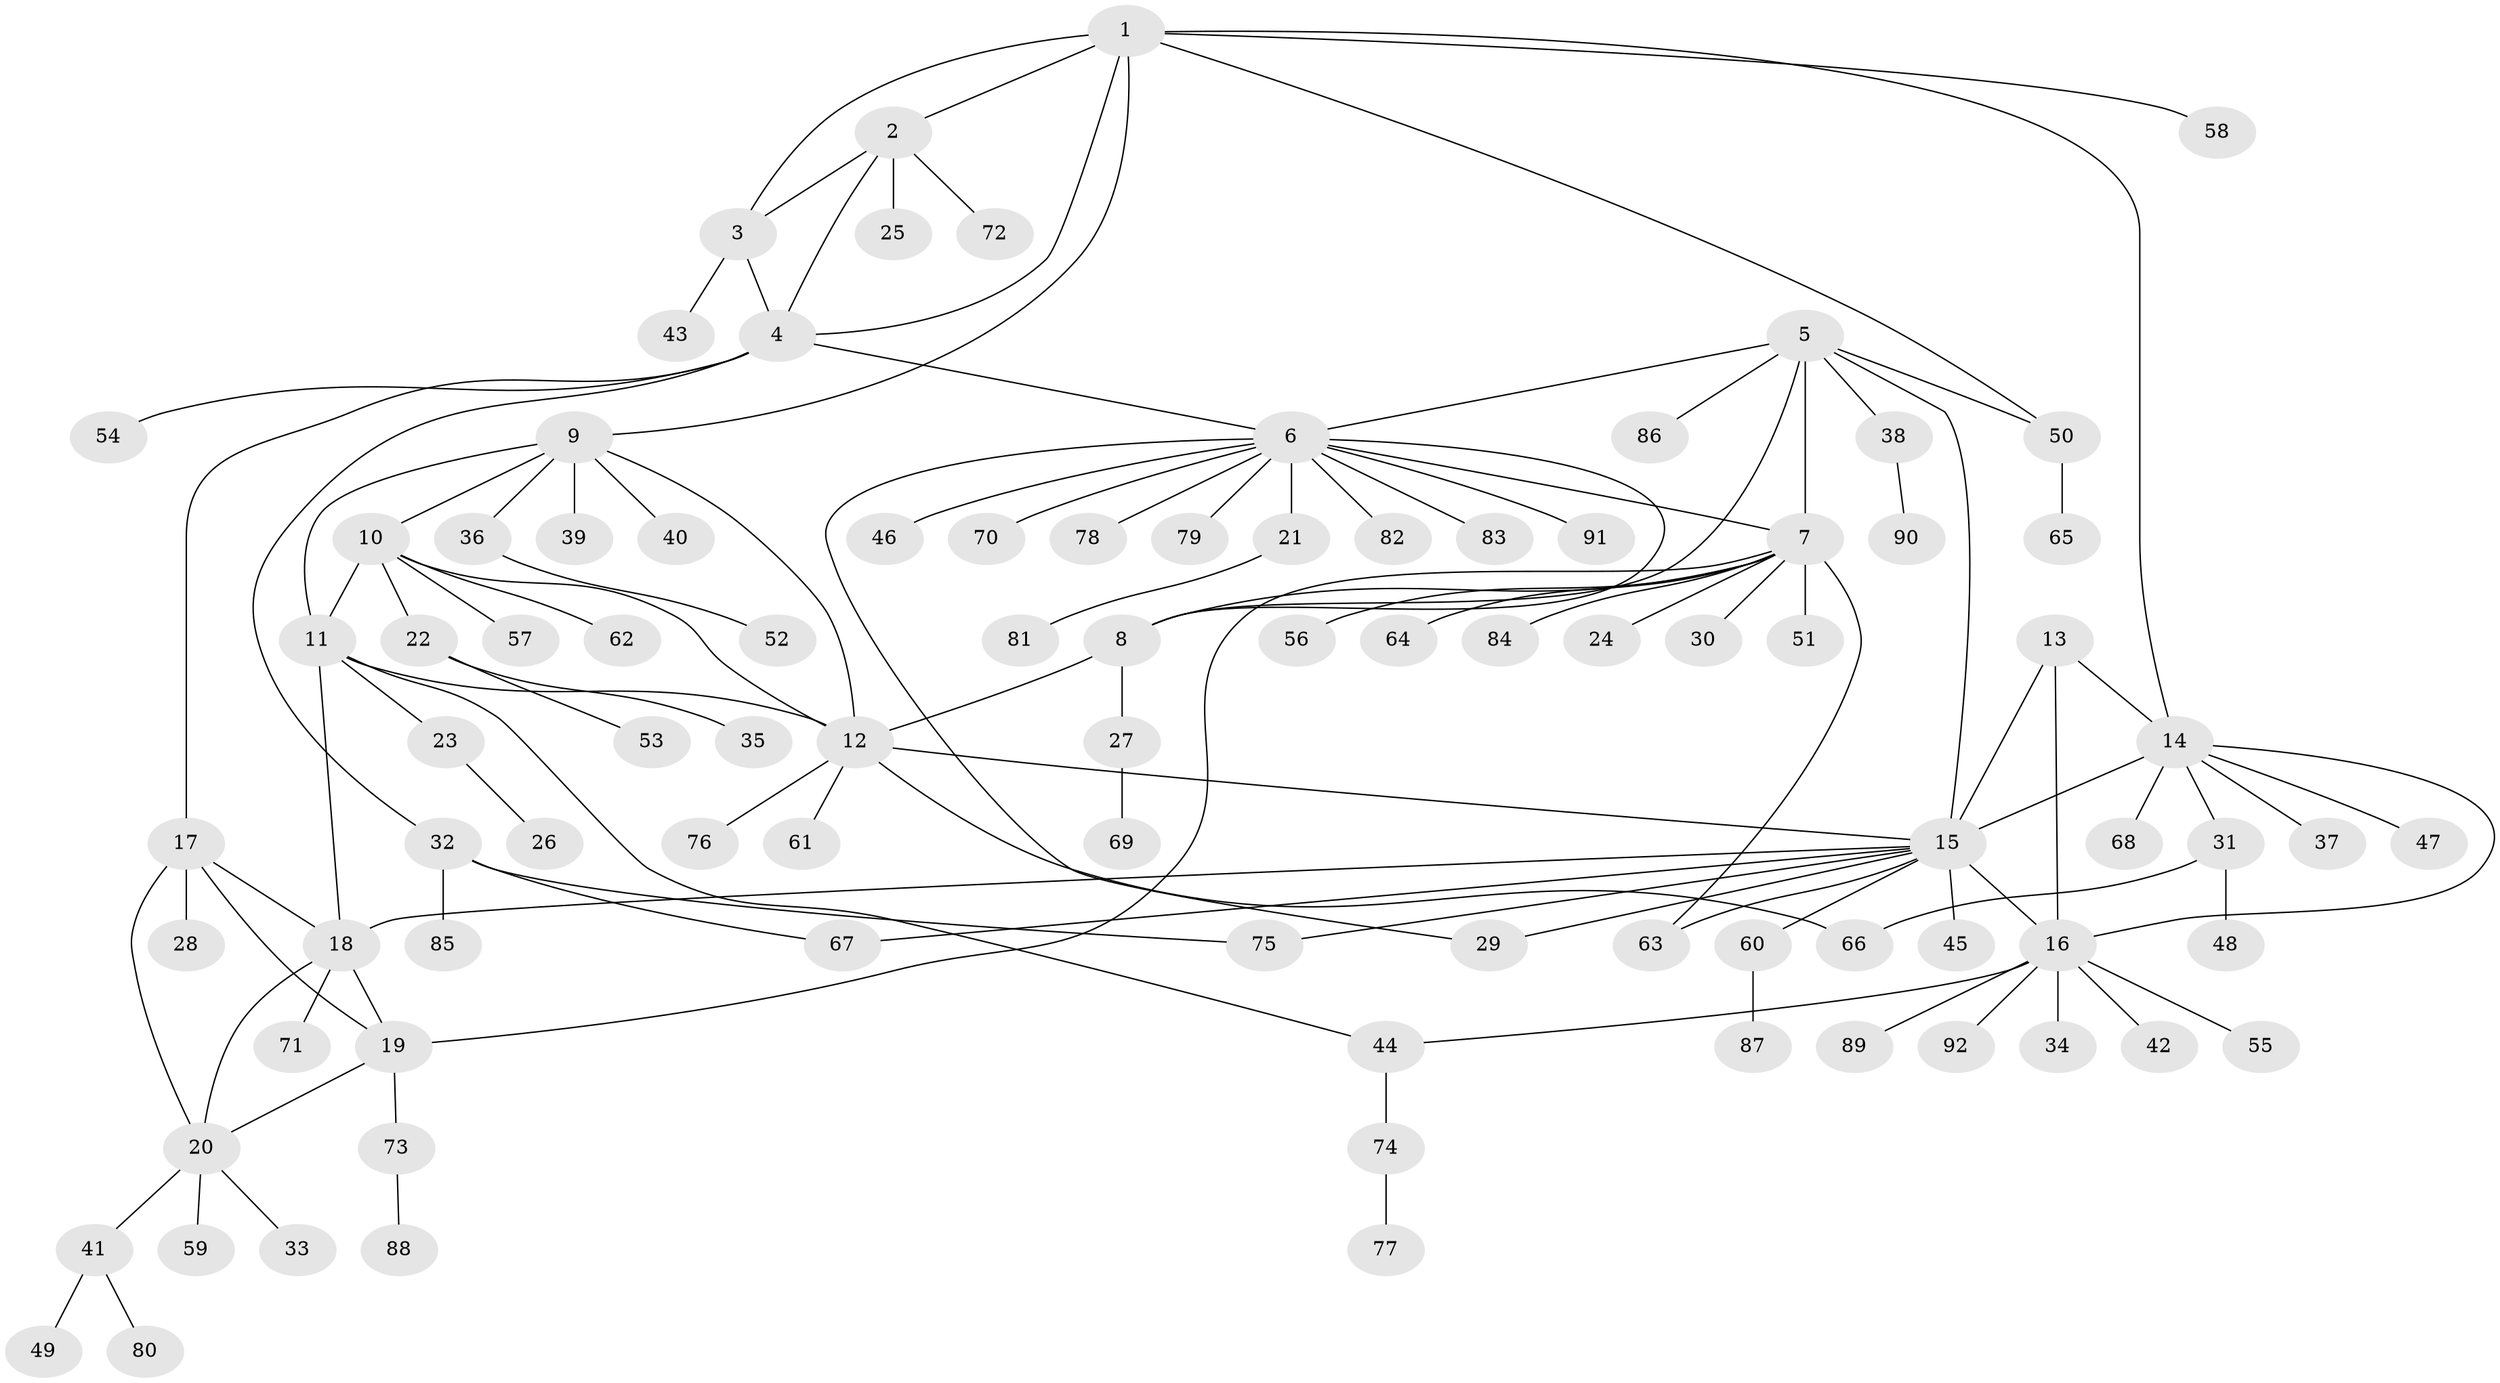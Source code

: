 // coarse degree distribution, {11: 0.03125, 5: 0.03125, 4: 0.03125, 7: 0.046875, 6: 0.0625, 9: 0.015625, 12: 0.015625, 2: 0.109375, 3: 0.0625, 1: 0.59375}
// Generated by graph-tools (version 1.1) at 2025/19/03/04/25 18:19:53]
// undirected, 92 vertices, 119 edges
graph export_dot {
graph [start="1"]
  node [color=gray90,style=filled];
  1;
  2;
  3;
  4;
  5;
  6;
  7;
  8;
  9;
  10;
  11;
  12;
  13;
  14;
  15;
  16;
  17;
  18;
  19;
  20;
  21;
  22;
  23;
  24;
  25;
  26;
  27;
  28;
  29;
  30;
  31;
  32;
  33;
  34;
  35;
  36;
  37;
  38;
  39;
  40;
  41;
  42;
  43;
  44;
  45;
  46;
  47;
  48;
  49;
  50;
  51;
  52;
  53;
  54;
  55;
  56;
  57;
  58;
  59;
  60;
  61;
  62;
  63;
  64;
  65;
  66;
  67;
  68;
  69;
  70;
  71;
  72;
  73;
  74;
  75;
  76;
  77;
  78;
  79;
  80;
  81;
  82;
  83;
  84;
  85;
  86;
  87;
  88;
  89;
  90;
  91;
  92;
  1 -- 2;
  1 -- 3;
  1 -- 4;
  1 -- 9;
  1 -- 14;
  1 -- 50;
  1 -- 58;
  2 -- 3;
  2 -- 4;
  2 -- 25;
  2 -- 72;
  3 -- 4;
  3 -- 43;
  4 -- 6;
  4 -- 17;
  4 -- 32;
  4 -- 54;
  5 -- 6;
  5 -- 7;
  5 -- 8;
  5 -- 15;
  5 -- 38;
  5 -- 50;
  5 -- 86;
  6 -- 7;
  6 -- 8;
  6 -- 21;
  6 -- 29;
  6 -- 46;
  6 -- 70;
  6 -- 78;
  6 -- 79;
  6 -- 82;
  6 -- 83;
  6 -- 91;
  7 -- 8;
  7 -- 19;
  7 -- 24;
  7 -- 30;
  7 -- 51;
  7 -- 56;
  7 -- 63;
  7 -- 64;
  7 -- 84;
  8 -- 12;
  8 -- 27;
  9 -- 10;
  9 -- 11;
  9 -- 12;
  9 -- 36;
  9 -- 39;
  9 -- 40;
  10 -- 11;
  10 -- 12;
  10 -- 22;
  10 -- 57;
  10 -- 62;
  11 -- 12;
  11 -- 18;
  11 -- 23;
  11 -- 44;
  12 -- 15;
  12 -- 61;
  12 -- 66;
  12 -- 76;
  13 -- 14;
  13 -- 15;
  13 -- 16;
  14 -- 15;
  14 -- 16;
  14 -- 31;
  14 -- 37;
  14 -- 47;
  14 -- 68;
  15 -- 16;
  15 -- 18;
  15 -- 29;
  15 -- 45;
  15 -- 60;
  15 -- 63;
  15 -- 67;
  15 -- 75;
  16 -- 34;
  16 -- 42;
  16 -- 44;
  16 -- 55;
  16 -- 89;
  16 -- 92;
  17 -- 18;
  17 -- 19;
  17 -- 20;
  17 -- 28;
  18 -- 19;
  18 -- 20;
  18 -- 71;
  19 -- 20;
  19 -- 73;
  20 -- 33;
  20 -- 41;
  20 -- 59;
  21 -- 81;
  22 -- 35;
  22 -- 53;
  23 -- 26;
  27 -- 69;
  31 -- 48;
  31 -- 66;
  32 -- 67;
  32 -- 75;
  32 -- 85;
  36 -- 52;
  38 -- 90;
  41 -- 49;
  41 -- 80;
  44 -- 74;
  50 -- 65;
  60 -- 87;
  73 -- 88;
  74 -- 77;
}
